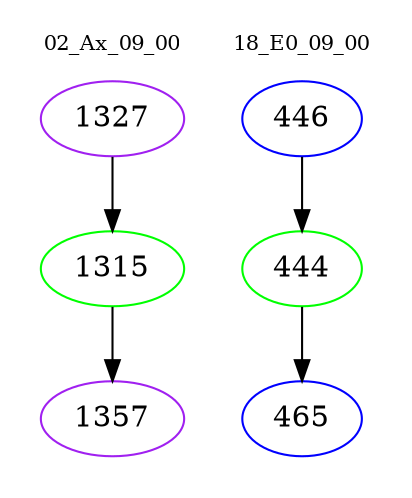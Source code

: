 digraph{
subgraph cluster_0 {
color = white
label = "02_Ax_09_00";
fontsize=10;
T0_1327 [label="1327", color="purple"]
T0_1327 -> T0_1315 [color="black"]
T0_1315 [label="1315", color="green"]
T0_1315 -> T0_1357 [color="black"]
T0_1357 [label="1357", color="purple"]
}
subgraph cluster_1 {
color = white
label = "18_E0_09_00";
fontsize=10;
T1_446 [label="446", color="blue"]
T1_446 -> T1_444 [color="black"]
T1_444 [label="444", color="green"]
T1_444 -> T1_465 [color="black"]
T1_465 [label="465", color="blue"]
}
}
